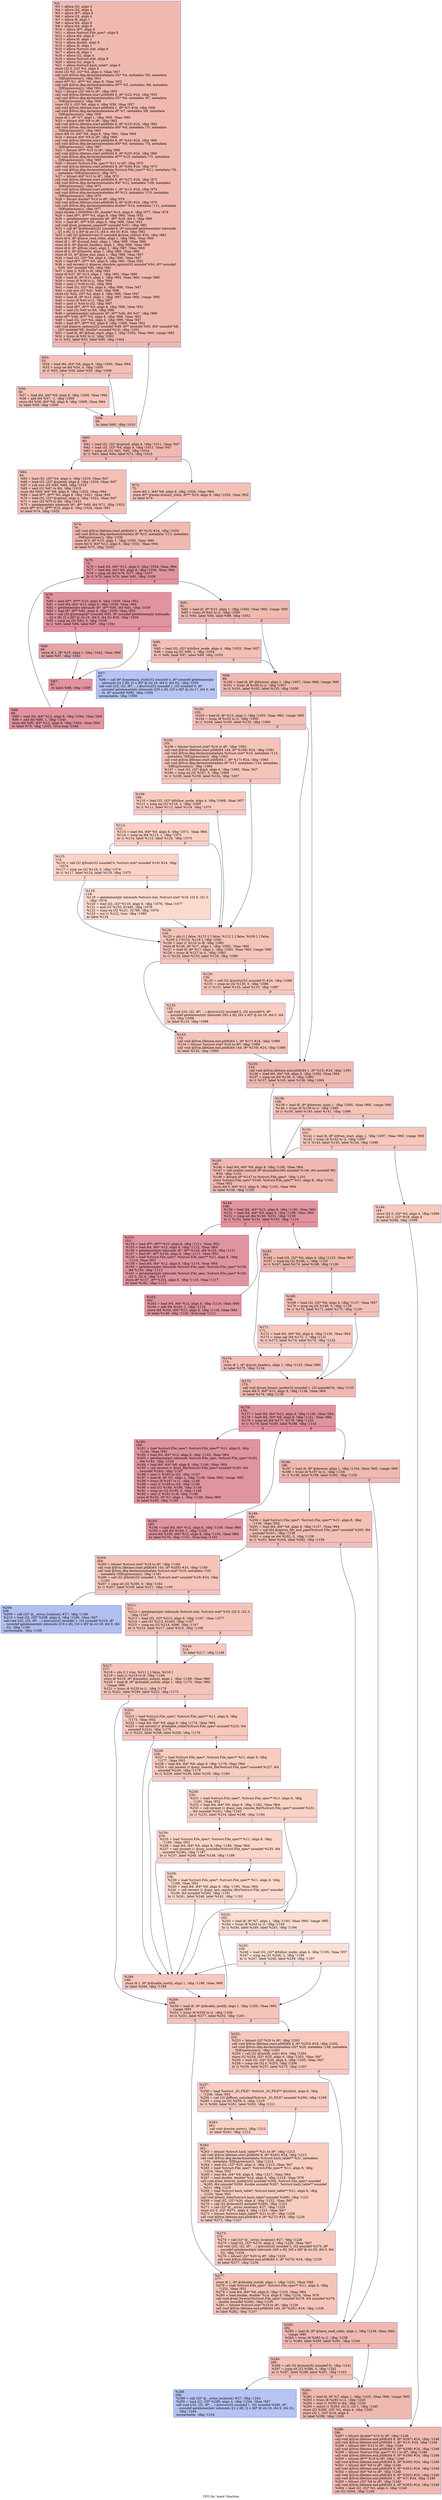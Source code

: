 digraph "CFG for 'main' function" {
	label="CFG for 'main' function";

	Node0xfceec0 [shape=record,color="#3d50c3ff", style=filled, fillcolor="#de614d70",label="{%2:\l  %3 = alloca i32, align 4\l  %4 = alloca i32, align 4\l  %5 = alloca i8**, align 8\l  %6 = alloca i32, align 4\l  %7 = alloca i8, align 1\l  %8 = alloca i64, align 8\l  %9 = alloca i64, align 8\l  %10 = alloca i8**, align 8\l  %11 = alloca %struct.File_spec*, align 8\l  %12 = alloca i64, align 8\l  %13 = alloca i8, align 1\l  %14 = alloca double, align 8\l  %15 = alloca i8, align 1\l  %16 = alloca %struct.stat, align 8\l  %17 = alloca i8, align 1\l  %18 = alloca i32, align 4\l  %19 = alloca %struct.stat, align 8\l  %20 = alloca i32, align 4\l  %21 = alloca %struct.hash_table*, align 8\l  store i32 0, i32* %3, align 4\l  store i32 %0, i32* %4, align 4, !tbaa !947\l  call void @llvm.dbg.declare(metadata i32* %4, metadata !65, metadata\l... !DIExpression()), !dbg !951\l  store i8** %1, i8*** %5, align 8, !tbaa !952\l  call void @llvm.dbg.declare(metadata i8*** %5, metadata !66, metadata\l... !DIExpression()), !dbg !954\l  %22 = bitcast i32* %6 to i8*, !dbg !955\l  call void @llvm.lifetime.start.p0i8(i64 4, i8* %22) #24, !dbg !955\l  call void @llvm.dbg.declare(metadata i32* %6, metadata !67, metadata\l... !DIExpression()), !dbg !956\l  store i32 0, i32* %6, align 4, !dbg !956, !tbaa !957\l  call void @llvm.lifetime.start.p0i8(i64 1, i8* %7) #24, !dbg !958\l  call void @llvm.dbg.declare(metadata i8* %7, metadata !68, metadata\l... !DIExpression()), !dbg !959\l  store i8 1, i8* %7, align 1, !dbg !959, !tbaa !960\l  %23 = bitcast i64* %8 to i8*, !dbg !962\l  call void @llvm.lifetime.start.p0i8(i64 8, i8* %23) #24, !dbg !962\l  call void @llvm.dbg.declare(metadata i64* %8, metadata !70, metadata\l... !DIExpression()), !dbg !963\l  store i64 10, i64* %8, align 8, !dbg !963, !tbaa !964\l  %24 = bitcast i64* %9 to i8*, !dbg !966\l  call void @llvm.lifetime.start.p0i8(i64 8, i8* %24) #24, !dbg !966\l  call void @llvm.dbg.declare(metadata i64* %9, metadata !74, metadata\l... !DIExpression()), !dbg !967\l  %25 = bitcast i8*** %10 to i8*, !dbg !968\l  call void @llvm.lifetime.start.p0i8(i64 8, i8* %25) #24, !dbg !968\l  call void @llvm.dbg.declare(metadata i8*** %10, metadata !75, metadata\l... !DIExpression()), !dbg !969\l  %26 = bitcast %struct.File_spec** %11 to i8*, !dbg !970\l  call void @llvm.lifetime.start.p0i8(i64 8, i8* %26) #24, !dbg !970\l  call void @llvm.dbg.declare(metadata %struct.File_spec** %11, metadata !76,\l... metadata !DIExpression()), !dbg !971\l  %27 = bitcast i64* %12 to i8*, !dbg !972\l  call void @llvm.lifetime.start.p0i8(i64 8, i8* %27) #24, !dbg !972\l  call void @llvm.dbg.declare(metadata i64* %12, metadata !109, metadata\l... !DIExpression()), !dbg !973\l  call void @llvm.lifetime.start.p0i8(i64 1, i8* %13) #24, !dbg !974\l  call void @llvm.dbg.declare(metadata i8* %13, metadata !110, metadata\l... !DIExpression()), !dbg !975\l  %28 = bitcast double* %14 to i8*, !dbg !976\l  call void @llvm.lifetime.start.p0i8(i64 8, i8* %28) #24, !dbg !976\l  call void @llvm.dbg.declare(metadata double* %14, metadata !111, metadata\l... !DIExpression()), !dbg !977\l  store double 1.000000e+00, double* %14, align 8, !dbg !977, !tbaa !978\l  %29 = load i8**, i8*** %5, align 8, !dbg !980, !tbaa !952\l  %30 = getelementptr inbounds i8*, i8** %29, i64 0, !dbg !980\l  %31 = load i8*, i8** %30, align 8, !dbg !980, !tbaa !952\l  call void @set_program_name(i8* noundef %31), !dbg !981\l  %32 = call i8* @setlocale(i32 noundef 6, i8* noundef getelementptr inbounds\l... ([1 x i8], [1 x i8]* @.str.15, i64 0, i64 0)) #24, !dbg !982\l  %33 = call i32 @atexit(void ()* noundef @close_stdout) #24, !dbg !983\l  store i8 0, i8* @have_read_stdin, align 1, !dbg !984, !tbaa !960\l  store i8 1, i8* @count_lines, align 1, !dbg !985, !tbaa !960\l  store i8 0, i8* @print_headers, align 1, !dbg !986, !tbaa !960\l  store i8 0, i8* @from_start, align 1, !dbg !987, !tbaa !960\l  store i8 0, i8* @forever, align 1, !dbg !988, !tbaa !960\l  store i8 10, i8* @line_end, align 1, !dbg !989, !tbaa !957\l  %34 = load i32, i32* %4, align 4, !dbg !990, !tbaa !947\l  %35 = load i8**, i8*** %5, align 8, !dbg !991, !tbaa !952\l  %36 = call zeroext i1 @parse_obsolete_option(i32 noundef %34, i8** noundef\l... %35, i64* noundef %8), !dbg !992\l  %37 = zext i1 %36 to i8, !dbg !993\l  store i8 %37, i8* %13, align 1, !dbg !993, !tbaa !960\l  %38 = load i8, i8* %13, align 1, !dbg !994, !tbaa !960, !range !995\l  %39 = trunc i8 %38 to i1, !dbg !994\l  %40 = zext i1 %39 to i32, !dbg !994\l  %41 = load i32, i32* %4, align 4, !dbg !996, !tbaa !947\l  %42 = sub nsw i32 %41, %40, !dbg !996\l  store i32 %42, i32* %4, align 4, !dbg !996, !tbaa !947\l  %43 = load i8, i8* %13, align 1, !dbg !997, !tbaa !960, !range !995\l  %44 = trunc i8 %43 to i1, !dbg !997\l  %45 = zext i1 %44 to i32, !dbg !997\l  %46 = load i8**, i8*** %5, align 8, !dbg !998, !tbaa !952\l  %47 = sext i32 %45 to i64, !dbg !998\l  %48 = getelementptr inbounds i8*, i8** %46, i64 %47, !dbg !998\l  store i8** %48, i8*** %5, align 8, !dbg !998, !tbaa !952\l  %49 = load i32, i32* %4, align 4, !dbg !999, !tbaa !947\l  %50 = load i8**, i8*** %5, align 8, !dbg !1000, !tbaa !952\l  call void @parse_options(i32 noundef %49, i8** noundef %50, i64* noundef %8,\l... i32* noundef %6, double* noundef %14), !dbg !1001\l  %51 = load i8, i8* @from_start, align 1, !dbg !1002, !tbaa !960, !range !995\l  %52 = trunc i8 %51 to i1, !dbg !1002\l  br i1 %52, label %53, label %60, !dbg !1004\l|{<s0>T|<s1>F}}"];
	Node0xfceec0:s0 -> Node0xfcf150;
	Node0xfceec0:s1 -> Node0xfcf240;
	Node0xfcf150 [shape=record,color="#3d50c3ff", style=filled, fillcolor="#e5705870",label="{%53:\l53:                                               \l  %54 = load i64, i64* %8, align 8, !dbg !1005, !tbaa !964\l  %55 = icmp ne i64 %54, 0, !dbg !1005\l  br i1 %55, label %56, label %59, !dbg !1008\l|{<s0>T|<s1>F}}"];
	Node0xfcf150:s0 -> Node0xfcf1a0;
	Node0xfcf150:s1 -> Node0xfcf1f0;
	Node0xfcf1a0 [shape=record,color="#3d50c3ff", style=filled, fillcolor="#e8765c70",label="{%56:\l56:                                               \l  %57 = load i64, i64* %8, align 8, !dbg !1009, !tbaa !964\l  %58 = add i64 %57, -1, !dbg !1009\l  store i64 %58, i64* %8, align 8, !dbg !1009, !tbaa !964\l  br label %59, !dbg !1009\l}"];
	Node0xfcf1a0 -> Node0xfcf1f0;
	Node0xfcf1f0 [shape=record,color="#3d50c3ff", style=filled, fillcolor="#e5705870",label="{%59:\l59:                                               \l  br label %60, !dbg !1010\l}"];
	Node0xfcf1f0 -> Node0xfcf240;
	Node0xfcf240 [shape=record,color="#3d50c3ff", style=filled, fillcolor="#de614d70",label="{%60:\l60:                                               \l  %61 = load i32, i32* @optind, align 4, !dbg !1011, !tbaa !947\l  %62 = load i32, i32* %4, align 4, !dbg !1013, !tbaa !947\l  %63 = icmp slt i32 %61, %62, !dbg !1014\l  br i1 %63, label %64, label %73, !dbg !1015\l|{<s0>T|<s1>F}}"];
	Node0xfcf240:s0 -> Node0xfcf290;
	Node0xfcf240:s1 -> Node0xfcf2e0;
	Node0xfcf290 [shape=record,color="#3d50c3ff", style=filled, fillcolor="#e5705870",label="{%64:\l64:                                               \l  %65 = load i32, i32* %4, align 4, !dbg !1016, !tbaa !947\l  %66 = load i32, i32* @optind, align 4, !dbg !1018, !tbaa !947\l  %67 = sub nsw i32 %65, %66, !dbg !1019\l  %68 = sext i32 %67 to i64, !dbg !1016\l  store i64 %68, i64* %9, align 8, !dbg !1020, !tbaa !964\l  %69 = load i8**, i8*** %5, align 8, !dbg !1021, !tbaa !952\l  %70 = load i32, i32* @optind, align 4, !dbg !1022, !tbaa !947\l  %71 = sext i32 %70 to i64, !dbg !1023\l  %72 = getelementptr inbounds i8*, i8** %69, i64 %71, !dbg !1023\l  store i8** %72, i8*** %10, align 8, !dbg !1024, !tbaa !952\l  br label %74, !dbg !1025\l}"];
	Node0xfcf290 -> Node0xfcf330;
	Node0xfcf2e0 [shape=record,color="#3d50c3ff", style=filled, fillcolor="#e5705870",label="{%73:\l73:                                               \l  store i64 1, i64* %9, align 8, !dbg !1026, !tbaa !964\l  store i8** @main.dummy_stdin, i8*** %10, align 8, !dbg !1028, !tbaa !952\l  br label %74\l}"];
	Node0xfcf2e0 -> Node0xfcf330;
	Node0xfcf330 [shape=record,color="#3d50c3ff", style=filled, fillcolor="#de614d70",label="{%74:\l74:                                               \l  call void @llvm.lifetime.start.p0i8(i64 1, i8* %15) #24, !dbg !1029\l  call void @llvm.dbg.declare(metadata i8* %15, metadata !113, metadata\l... !DIExpression()), !dbg !1030\l  store i8 0, i8* %15, align 1, !dbg !1030, !tbaa !960\l  store i64 0, i64* %12, align 8, !dbg !1031, !tbaa !964\l  br label %75, !dbg !1033\l}"];
	Node0xfcf330 -> Node0xfcf380;
	Node0xfcf380 [shape=record,color="#b70d28ff", style=filled, fillcolor="#b70d2870",label="{%75:\l75:                                               \l  %76 = load i64, i64* %12, align 8, !dbg !1034, !tbaa !964\l  %77 = load i64, i64* %9, align 8, !dbg !1036, !tbaa !964\l  %78 = icmp ult i64 %76, %77, !dbg !1037\l  br i1 %78, label %79, label %91, !dbg !1038\l|{<s0>T|<s1>F}}"];
	Node0xfcf380:s0 -> Node0xfcf3d0;
	Node0xfcf380:s1 -> Node0xfcf510;
	Node0xfcf3d0 [shape=record,color="#b70d28ff", style=filled, fillcolor="#b70d2870",label="{%79:\l79:                                               \l  %80 = load i8**, i8*** %10, align 8, !dbg !1039, !tbaa !952\l  %81 = load i64, i64* %12, align 8, !dbg !1039, !tbaa !964\l  %82 = getelementptr inbounds i8*, i8** %80, i64 %81, !dbg !1039\l  %83 = load i8*, i8** %82, align 8, !dbg !1039, !tbaa !952\l  %84 = call i32 @strcmp(i8* noundef %83, i8* noundef getelementptr inbounds\l... ([2 x i8], [2 x i8]* @.str.16, i64 0, i64 0)) #25, !dbg !1039\l  %85 = icmp eq i32 %84, 0, !dbg !1039\l  br i1 %85, label %86, label %87, !dbg !1041\l|{<s0>T|<s1>F}}"];
	Node0xfcf3d0:s0 -> Node0xfcf420;
	Node0xfcf3d0:s1 -> Node0xfcf470;
	Node0xfcf420 [shape=record,color="#3d50c3ff", style=filled, fillcolor="#c5333470",label="{%86:\l86:                                               \l  store i8 1, i8* %15, align 1, !dbg !1042, !tbaa !960\l  br label %87, !dbg !1043\l}"];
	Node0xfcf420 -> Node0xfcf470;
	Node0xfcf470 [shape=record,color="#b70d28ff", style=filled, fillcolor="#b70d2870",label="{%87:\l87:                                               \l  br label %88, !dbg !1039\l}"];
	Node0xfcf470 -> Node0xfcf4c0;
	Node0xfcf4c0 [shape=record,color="#b70d28ff", style=filled, fillcolor="#b70d2870",label="{%88:\l88:                                               \l  %89 = load i64, i64* %12, align 8, !dbg !1044, !tbaa !964\l  %90 = add i64 %89, 1, !dbg !1044\l  store i64 %90, i64* %12, align 8, !dbg !1044, !tbaa !964\l  br label %75, !dbg !1045, !llvm.loop !1046\l}"];
	Node0xfcf4c0 -> Node0xfcf380;
	Node0xfcf510 [shape=record,color="#3d50c3ff", style=filled, fillcolor="#de614d70",label="{%91:\l91:                                               \l  %92 = load i8, i8* %15, align 1, !dbg !1050, !tbaa !960, !range !995\l  %93 = trunc i8 %92 to i1, !dbg !1050\l  br i1 %93, label %94, label %99, !dbg !1052\l|{<s0>T|<s1>F}}"];
	Node0xfcf510:s0 -> Node0xfcf560;
	Node0xfcf510:s1 -> Node0xfcf600;
	Node0xfcf560 [shape=record,color="#3d50c3ff", style=filled, fillcolor="#e5705870",label="{%94:\l94:                                               \l  %95 = load i32, i32* @follow_mode, align 4, !dbg !1053, !tbaa !957\l  %96 = icmp eq i32 %95, 1, !dbg !1054\l  br i1 %96, label %97, label %99, !dbg !1055\l|{<s0>T|<s1>F}}"];
	Node0xfcf560:s0 -> Node0xfcf5b0;
	Node0xfcf560:s1 -> Node0xfcf600;
	Node0xfcf5b0 [shape=record,color="#3d50c3ff", style=filled, fillcolor="#5977e370",label="{%97:\l97:                                               \l  %98 = call i8* @quotearg_style(i32 noundef 4, i8* noundef getelementptr\l... inbounds ([2 x i8], [2 x i8]* @.str.16, i64 0, i64 0)), !dbg !1056\l  call void (i32, i32, i8*, ...) @error(i32 noundef 1, i32 noundef 0, i8*\l... noundef getelementptr inbounds ([25 x i8], [25 x i8]* @.str.17, i64 0, i64\l... 0), i8* noundef %98), !dbg !1056\l  unreachable, !dbg !1056\l}"];
	Node0xfcf600 [shape=record,color="#3d50c3ff", style=filled, fillcolor="#de614d70",label="{%99:\l99:                                               \l  %100 = load i8, i8* @forever, align 1, !dbg !1057, !tbaa !960, !range !995\l  %101 = trunc i8 %100 to i1, !dbg !1057\l  br i1 %101, label %102, label %135, !dbg !1058\l|{<s0>T|<s1>F}}"];
	Node0xfcf600:s0 -> Node0xfcf650;
	Node0xfcf600:s1 -> Node0xfcf970;
	Node0xfcf650 [shape=record,color="#3d50c3ff", style=filled, fillcolor="#e5705870",label="{%102:\l102:                                              \l  %103 = load i8, i8* %15, align 1, !dbg !1059, !tbaa !960, !range !995\l  %104 = trunc i8 %103 to i1, !dbg !1059\l  br i1 %104, label %105, label %135, !dbg !1060\l|{<s0>T|<s1>F}}"];
	Node0xfcf650:s0 -> Node0xfcf6a0;
	Node0xfcf650:s1 -> Node0xfcf970;
	Node0xfcf6a0 [shape=record,color="#3d50c3ff", style=filled, fillcolor="#e97a5f70",label="{%105:\l105:                                              \l  %106 = bitcast %struct.stat* %16 to i8*, !dbg !1061\l  call void @llvm.lifetime.start.p0i8(i64 144, i8* %106) #24, !dbg !1061\l  call void @llvm.dbg.declare(metadata %struct.stat* %16, metadata !115,\l... metadata !DIExpression()), !dbg !1062\l  call void @llvm.lifetime.start.p0i8(i64 1, i8* %17) #24, !dbg !1063\l  call void @llvm.dbg.declare(metadata i8* %17, metadata !144, metadata\l... !DIExpression()), !dbg !1064\l  %107 = load i32, i32* @pid, align 4, !dbg !1065, !tbaa !947\l  %108 = icmp eq i32 %107, 0, !dbg !1066\l  br i1 %108, label %109, label %124, !dbg !1067\l|{<s0>T|<s1>F}}"];
	Node0xfcf6a0:s0 -> Node0xfcf6f0;
	Node0xfcf6a0:s1 -> Node0xfcf830;
	Node0xfcf6f0 [shape=record,color="#3d50c3ff", style=filled, fillcolor="#ef886b70",label="{%109:\l109:                                              \l  %110 = load i32, i32* @follow_mode, align 4, !dbg !1068, !tbaa !957\l  %111 = icmp eq i32 %110, 2, !dbg !1069\l  br i1 %111, label %112, label %124, !dbg !1070\l|{<s0>T|<s1>F}}"];
	Node0xfcf6f0:s0 -> Node0xfcf740;
	Node0xfcf6f0:s1 -> Node0xfcf830;
	Node0xfcf740 [shape=record,color="#3d50c3ff", style=filled, fillcolor="#f3947570",label="{%112:\l112:                                              \l  %113 = load i64, i64* %9, align 8, !dbg !1071, !tbaa !964\l  %114 = icmp eq i64 %113, 1, !dbg !1072\l  br i1 %114, label %115, label %124, !dbg !1073\l|{<s0>T|<s1>F}}"];
	Node0xfcf740:s0 -> Node0xfcf790;
	Node0xfcf740:s1 -> Node0xfcf830;
	Node0xfcf790 [shape=record,color="#3d50c3ff", style=filled, fillcolor="#f59c7d70",label="{%115:\l115:                                              \l  %116 = call i32 @fstat(i32 noundef 0, %struct.stat* noundef %16) #24, !dbg\l... !1074\l  %117 = icmp ne i32 %116, 0, !dbg !1074\l  br i1 %117, label %124, label %118, !dbg !1075\l|{<s0>T|<s1>F}}"];
	Node0xfcf790:s0 -> Node0xfcf830;
	Node0xfcf790:s1 -> Node0xfcf7e0;
	Node0xfcf7e0 [shape=record,color="#3d50c3ff", style=filled, fillcolor="#f7ac8e70",label="{%118:\l118:                                              \l  %119 = getelementptr inbounds %struct.stat, %struct.stat* %16, i32 0, i32 3,\l... !dbg !1076\l  %120 = load i32, i32* %119, align 8, !dbg !1076, !tbaa !1077\l  %121 = and i32 %120, 61440, !dbg !1076\l  %122 = icmp eq i32 %121, 32768, !dbg !1076\l  %123 = xor i1 %122, true, !dbg !1080\l  br label %124\l}"];
	Node0xfcf7e0 -> Node0xfcf830;
	Node0xfcf830 [shape=record,color="#3d50c3ff", style=filled, fillcolor="#e97a5f70",label="{%124:\l124:                                              \l  %125 = phi i1 [ false, %115 ], [ false, %112 ], [ false, %109 ], [ false,\l... %105 ], [ %123, %118 ], !dbg !1081\l  %126 = zext i1 %125 to i8, !dbg !1082\l  store i8 %126, i8* %17, align 1, !dbg !1082, !tbaa !960\l  %127 = load i8, i8* %17, align 1, !dbg !1083, !tbaa !960, !range !995\l  %128 = trunc i8 %127 to i1, !dbg !1083\l  br i1 %128, label %133, label %129, !dbg !1085\l|{<s0>T|<s1>F}}"];
	Node0xfcf830:s0 -> Node0xfcf920;
	Node0xfcf830:s1 -> Node0xfcf880;
	Node0xfcf880 [shape=record,color="#3d50c3ff", style=filled, fillcolor="#ed836670",label="{%129:\l129:                                              \l  %130 = call i32 @isatty(i32 noundef 0) #24, !dbg !1086\l  %131 = icmp ne i32 %130, 0, !dbg !1086\l  br i1 %131, label %132, label %133, !dbg !1087\l|{<s0>T|<s1>F}}"];
	Node0xfcf880:s0 -> Node0xfcf8d0;
	Node0xfcf880:s1 -> Node0xfcf920;
	Node0xfcf8d0 [shape=record,color="#3d50c3ff", style=filled, fillcolor="#f08b6e70",label="{%132:\l132:                                              \l  call void (i32, i32, i8*, ...) @error(i32 noundef 0, i32 noundef 0, i8*\l... noundef getelementptr inbounds ([62 x i8], [62 x i8]* @.str.18, i64 0, i64\l... 0)), !dbg !1088\l  br label %133, !dbg !1088\l}"];
	Node0xfcf8d0 -> Node0xfcf920;
	Node0xfcf920 [shape=record,color="#3d50c3ff", style=filled, fillcolor="#e97a5f70",label="{%133:\l133:                                              \l  call void @llvm.lifetime.end.p0i8(i64 1, i8* %17) #24, !dbg !1089\l  %134 = bitcast %struct.stat* %16 to i8*, !dbg !1089\l  call void @llvm.lifetime.end.p0i8(i64 144, i8* %134) #24, !dbg !1089\l  br label %135, !dbg !1090\l}"];
	Node0xfcf920 -> Node0xfcf970;
	Node0xfcf970 [shape=record,color="#3d50c3ff", style=filled, fillcolor="#de614d70",label="{%135:\l135:                                              \l  call void @llvm.lifetime.end.p0i8(i64 1, i8* %15) #24, !dbg !1091\l  %136 = load i64, i64* %8, align 8, !dbg !1092, !tbaa !964\l  %137 = icmp ne i64 %136, 0, !dbg !1092\l  br i1 %137, label %145, label %138, !dbg !1094\l|{<s0>T|<s1>F}}"];
	Node0xfcf970:s0 -> Node0xfcfab0;
	Node0xfcf970:s1 -> Node0xfcf9c0;
	Node0xfcf9c0 [shape=record,color="#3d50c3ff", style=filled, fillcolor="#e8765c70",label="{%138:\l138:                                              \l  %139 = load i8, i8* @forever, align 1, !dbg !1095, !tbaa !960, !range !995\l  %140 = trunc i8 %139 to i1, !dbg !1095\l  br i1 %140, label %145, label %141, !dbg !1096\l|{<s0>T|<s1>F}}"];
	Node0xfcf9c0:s0 -> Node0xfcfab0;
	Node0xfcf9c0:s1 -> Node0xfcfa10;
	Node0xfcfa10 [shape=record,color="#3d50c3ff", style=filled, fillcolor="#ec7f6370",label="{%141:\l141:                                              \l  %142 = load i8, i8* @from_start, align 1, !dbg !1097, !tbaa !960, !range !995\l  %143 = trunc i8 %142 to i1, !dbg !1097\l  br i1 %143, label %145, label %144, !dbg !1098\l|{<s0>T|<s1>F}}"];
	Node0xfcfa10:s0 -> Node0xfcfab0;
	Node0xfcfa10:s1 -> Node0xfcfa60;
	Node0xfcfa60 [shape=record,color="#3d50c3ff", style=filled, fillcolor="#ef886b70",label="{%144:\l144:                                              \l  store i32 0, i32* %3, align 4, !dbg !1099\l  store i32 1, i32* %18, align 4\l  br label %296, !dbg !1099\l}"];
	Node0xfcfa60 -> Node0xfd0690;
	Node0xfcfab0 [shape=record,color="#3d50c3ff", style=filled, fillcolor="#de614d70",label="{%145:\l145:                                              \l  %146 = load i64, i64* %9, align 8, !dbg !1100, !tbaa !964\l  %147 = call noalias nonnull i8* @xnmalloc(i64 noundef %146, i64 noundef 96)\l... #26, !dbg !1101\l  %148 = bitcast i8* %147 to %struct.File_spec*, !dbg !1101\l  store %struct.File_spec* %148, %struct.File_spec** %11, align 8, !dbg !1102,\l... !tbaa !952\l  store i64 0, i64* %12, align 8, !dbg !1103, !tbaa !964\l  br label %149, !dbg !1105\l}"];
	Node0xfcfab0 -> Node0xfcfb00;
	Node0xfcfb00 [shape=record,color="#b70d28ff", style=filled, fillcolor="#b70d2870",label="{%149:\l149:                                              \l  %150 = load i64, i64* %12, align 8, !dbg !1106, !tbaa !964\l  %151 = load i64, i64* %9, align 8, !dbg !1108, !tbaa !964\l  %152 = icmp ult i64 %150, %151, !dbg !1109\l  br i1 %152, label %153, label %165, !dbg !1110\l|{<s0>T|<s1>F}}"];
	Node0xfcfb00:s0 -> Node0xfcfb50;
	Node0xfcfb00:s1 -> Node0xfcfbf0;
	Node0xfcfb50 [shape=record,color="#b70d28ff", style=filled, fillcolor="#b70d2870",label="{%153:\l153:                                              \l  %154 = load i8**, i8*** %10, align 8, !dbg !1111, !tbaa !952\l  %155 = load i64, i64* %12, align 8, !dbg !1112, !tbaa !964\l  %156 = getelementptr inbounds i8*, i8** %154, i64 %155, !dbg !1111\l  %157 = load i8*, i8** %156, align 8, !dbg !1111, !tbaa !952\l  %158 = load %struct.File_spec*, %struct.File_spec** %11, align 8, !dbg\l... !1113, !tbaa !952\l  %159 = load i64, i64* %12, align 8, !dbg !1114, !tbaa !964\l  %160 = getelementptr inbounds %struct.File_spec, %struct.File_spec* %158,\l... i64 %159, !dbg !1113\l  %161 = getelementptr inbounds %struct.File_spec, %struct.File_spec* %160,\l... i32 0, i32 0, !dbg !1115\l  store i8* %157, i8** %161, align 8, !dbg !1116, !tbaa !1117\l  br label %162, !dbg !1113\l}"];
	Node0xfcfb50 -> Node0xfcfba0;
	Node0xfcfba0 [shape=record,color="#b70d28ff", style=filled, fillcolor="#b70d2870",label="{%162:\l162:                                              \l  %163 = load i64, i64* %12, align 8, !dbg !1119, !tbaa !964\l  %164 = add i64 %163, 1, !dbg !1119\l  store i64 %164, i64* %12, align 8, !dbg !1119, !tbaa !964\l  br label %149, !dbg !1120, !llvm.loop !1121\l}"];
	Node0xfcfba0 -> Node0xfcfb00;
	Node0xfcfbf0 [shape=record,color="#3d50c3ff", style=filled, fillcolor="#de614d70",label="{%165:\l165:                                              \l  %166 = load i32, i32* %6, align 4, !dbg !1123, !tbaa !957\l  %167 = icmp eq i32 %166, 1, !dbg !1125\l  br i1 %167, label %174, label %168, !dbg !1126\l|{<s0>T|<s1>F}}"];
	Node0xfcfbf0:s0 -> Node0xfcfce0;
	Node0xfcfbf0:s1 -> Node0xfcfc40;
	Node0xfcfc40 [shape=record,color="#3d50c3ff", style=filled, fillcolor="#e5705870",label="{%168:\l168:                                              \l  %169 = load i32, i32* %6, align 4, !dbg !1127, !tbaa !957\l  %170 = icmp eq i32 %169, 0, !dbg !1128\l  br i1 %170, label %171, label %175, !dbg !1129\l|{<s0>T|<s1>F}}"];
	Node0xfcfc40:s0 -> Node0xfcfc90;
	Node0xfcfc40:s1 -> Node0xfcfd30;
	Node0xfcfc90 [shape=record,color="#3d50c3ff", style=filled, fillcolor="#ec7f6370",label="{%171:\l171:                                              \l  %172 = load i64, i64* %9, align 8, !dbg !1130, !tbaa !964\l  %173 = icmp ugt i64 %172, 1, !dbg !1131\l  br i1 %173, label %174, label %175, !dbg !1132\l|{<s0>T|<s1>F}}"];
	Node0xfcfc90:s0 -> Node0xfcfce0;
	Node0xfcfc90:s1 -> Node0xfcfd30;
	Node0xfcfce0 [shape=record,color="#3d50c3ff", style=filled, fillcolor="#e36c5570",label="{%174:\l174:                                              \l  store i8 1, i8* @print_headers, align 1, !dbg !1133, !tbaa !960\l  br label %175, !dbg !1134\l}"];
	Node0xfcfce0 -> Node0xfcfd30;
	Node0xfcfd30 [shape=record,color="#3d50c3ff", style=filled, fillcolor="#de614d70",label="{%175:\l175:                                              \l  call void @xset_binary_mode(i32 noundef 1, i32 noundef 0), !dbg !1135\l  store i64 0, i64* %12, align 8, !dbg !1136, !tbaa !964\l  br label %176, !dbg !1138\l}"];
	Node0xfcfd30 -> Node0xfcfd80;
	Node0xfcfd80 [shape=record,color="#b70d28ff", style=filled, fillcolor="#b70d2870",label="{%176:\l176:                                              \l  %177 = load i64, i64* %12, align 8, !dbg !1139, !tbaa !964\l  %178 = load i64, i64* %9, align 8, !dbg !1141, !tbaa !964\l  %179 = icmp ult i64 %177, %178, !dbg !1142\l  br i1 %179, label %180, label %196, !dbg !1143\l|{<s0>T|<s1>F}}"];
	Node0xfcfd80:s0 -> Node0xfcfdd0;
	Node0xfcfd80:s1 -> Node0xfcfe70;
	Node0xfcfdd0 [shape=record,color="#b70d28ff", style=filled, fillcolor="#b70d2870",label="{%180:\l180:                                              \l  %181 = load %struct.File_spec*, %struct.File_spec** %11, align 8, !dbg\l... !1144, !tbaa !952\l  %182 = load i64, i64* %12, align 8, !dbg !1145, !tbaa !964\l  %183 = getelementptr inbounds %struct.File_spec, %struct.File_spec* %181,\l... i64 %182, !dbg !1144\l  %184 = load i64, i64* %8, align 8, !dbg !1146, !tbaa !964\l  %185 = call zeroext i1 @tail_file(%struct.File_spec* noundef %183, i64\l... noundef %184), !dbg !1147\l  %186 = zext i1 %185 to i32, !dbg !1147\l  %187 = load i8, i8* %7, align 1, !dbg !1148, !tbaa !960, !range !995\l  %188 = trunc i8 %187 to i1, !dbg !1148\l  %189 = zext i1 %188 to i32, !dbg !1148\l  %190 = and i32 %189, %186, !dbg !1148\l  %191 = icmp ne i32 %190, 0, !dbg !1148\l  %192 = zext i1 %191 to i8, !dbg !1148\l  store i8 %192, i8* %7, align 1, !dbg !1148, !tbaa !960\l  br label %193, !dbg !1149\l}"];
	Node0xfcfdd0 -> Node0xfcfe20;
	Node0xfcfe20 [shape=record,color="#b70d28ff", style=filled, fillcolor="#b70d2870",label="{%193:\l193:                                              \l  %194 = load i64, i64* %12, align 8, !dbg !1150, !tbaa !964\l  %195 = add i64 %194, 1, !dbg !1150\l  store i64 %195, i64* %12, align 8, !dbg !1150, !tbaa !964\l  br label %176, !dbg !1151, !llvm.loop !1152\l}"];
	Node0xfcfe20 -> Node0xfcfd80;
	Node0xfcfe70 [shape=record,color="#3d50c3ff", style=filled, fillcolor="#de614d70",label="{%196:\l196:                                              \l  %197 = load i8, i8* @forever, align 1, !dbg !1154, !tbaa !960, !range !995\l  %198 = trunc i8 %197 to i1, !dbg !1154\l  br i1 %198, label %199, label %282, !dbg !1155\l|{<s0>T|<s1>F}}"];
	Node0xfcfe70:s0 -> Node0xfcfec0;
	Node0xfcfe70:s1 -> Node0xfd0550;
	Node0xfcfec0 [shape=record,color="#3d50c3ff", style=filled, fillcolor="#e5705870",label="{%199:\l199:                                              \l  %200 = load %struct.File_spec*, %struct.File_spec** %11, align 8, !dbg\l... !1156, !tbaa !952\l  %201 = load i64, i64* %9, align 8, !dbg !1157, !tbaa !964\l  %202 = call i64 @ignore_fifo_and_pipe(%struct.File_spec* noundef %200, i64\l... noundef %201), !dbg !1158\l  %203 = icmp ne i64 %202, 0, !dbg !1158\l  br i1 %203, label %204, label %282, !dbg !1159\l|{<s0>T|<s1>F}}"];
	Node0xfcfec0:s0 -> Node0xfcff10;
	Node0xfcfec0:s1 -> Node0xfd0550;
	Node0xfcff10 [shape=record,color="#3d50c3ff", style=filled, fillcolor="#e97a5f70",label="{%204:\l204:                                              \l  %205 = bitcast %struct.stat* %19 to i8*, !dbg !1160\l  call void @llvm.lifetime.start.p0i8(i64 144, i8* %205) #24, !dbg !1160\l  call void @llvm.dbg.declare(metadata %struct.stat* %19, metadata !145,\l... metadata !DIExpression()), !dbg !1161\l  %206 = call i32 @fstat(i32 noundef 1, %struct.stat* noundef %19) #24, !dbg\l... !1162\l  %207 = icmp slt i32 %206, 0, !dbg !1164\l  br i1 %207, label %208, label %211, !dbg !1165\l|{<s0>T|<s1>F}}"];
	Node0xfcff10:s0 -> Node0xfcff60;
	Node0xfcff10:s1 -> Node0xfcffb0;
	Node0xfcff60 [shape=record,color="#3d50c3ff", style=filled, fillcolor="#536edd70",label="{%208:\l208:                                              \l  %209 = call i32* @__errno_location() #27, !dbg !1166\l  %210 = load i32, i32* %209, align 4, !dbg !1166, !tbaa !947\l  call void (i32, i32, i8*, ...) @error(i32 noundef 1, i32 noundef %210, i8*\l... noundef getelementptr inbounds ([16 x i8], [16 x i8]* @.str.19, i64 0, i64\l... 0)), !dbg !1166\l  unreachable, !dbg !1166\l}"];
	Node0xfcffb0 [shape=record,color="#3d50c3ff", style=filled, fillcolor="#e97a5f70",label="{%211:\l211:                                              \l  %212 = getelementptr inbounds %struct.stat, %struct.stat* %19, i32 0, i32 3,\l... !dbg !1167\l  %213 = load i32, i32* %212, align 8, !dbg !1167, !tbaa !1077\l  %214 = and i32 %213, 61440, !dbg !1167\l  %215 = icmp eq i32 %214, 4096, !dbg !1167\l  br i1 %215, label %217, label %216, !dbg !1168\l|{<s0>T|<s1>F}}"];
	Node0xfcffb0:s0 -> Node0xfd0050;
	Node0xfcffb0:s1 -> Node0xfd0000;
	Node0xfd0000 [shape=record,color="#3d50c3ff", style=filled, fillcolor="#ed836670",label="{%216:\l216:                                              \l  br label %217, !dbg !1168\l}"];
	Node0xfd0000 -> Node0xfd0050;
	Node0xfd0050 [shape=record,color="#3d50c3ff", style=filled, fillcolor="#e97a5f70",label="{%217:\l217:                                              \l  %218 = phi i1 [ true, %211 ], [ false, %216 ]\l  %219 = zext i1 %218 to i8, !dbg !1169\l  store i8 %219, i8* @monitor_output, align 1, !dbg !1169, !tbaa !960\l  %220 = load i8, i8* @disable_inotify, align 1, !dbg !1170, !tbaa !960,\l... !range !995\l  %221 = trunc i8 %220 to i1, !dbg !1170\l  br i1 %221, label %249, label %222, !dbg !1172\l|{<s0>T|<s1>F}}"];
	Node0xfd0050:s0 -> Node0xfd0320;
	Node0xfd0050:s1 -> Node0xfd00a0;
	Node0xfd00a0 [shape=record,color="#3d50c3ff", style=filled, fillcolor="#ed836670",label="{%222:\l222:                                              \l  %223 = load %struct.File_spec*, %struct.File_spec** %11, align 8, !dbg\l... !1173, !tbaa !952\l  %224 = load i64, i64* %9, align 8, !dbg !1174, !tbaa !964\l  %225 = call zeroext i1 @tailable_stdin(%struct.File_spec* noundef %223, i64\l... noundef %224), !dbg !1175\l  br i1 %225, label %248, label %226, !dbg !1176\l|{<s0>T|<s1>F}}"];
	Node0xfd00a0:s0 -> Node0xfd02d0;
	Node0xfd00a0:s1 -> Node0xfd00f0;
	Node0xfd00f0 [shape=record,color="#3d50c3ff", style=filled, fillcolor="#f08b6e70",label="{%226:\l226:                                              \l  %227 = load %struct.File_spec*, %struct.File_spec** %11, align 8, !dbg\l... !1177, !tbaa !952\l  %228 = load i64, i64* %9, align 8, !dbg !1178, !tbaa !964\l  %229 = call zeroext i1 @any_remote_file(%struct.File_spec* noundef %227, i64\l... noundef %228), !dbg !1179\l  br i1 %229, label %248, label %230, !dbg !1180\l|{<s0>T|<s1>F}}"];
	Node0xfd00f0:s0 -> Node0xfd02d0;
	Node0xfd00f0:s1 -> Node0xfd0140;
	Node0xfd0140 [shape=record,color="#3d50c3ff", style=filled, fillcolor="#f4987a70",label="{%230:\l230:                                              \l  %231 = load %struct.File_spec*, %struct.File_spec** %11, align 8, !dbg\l... !1181, !tbaa !952\l  %232 = load i64, i64* %9, align 8, !dbg !1182, !tbaa !964\l  %233 = call zeroext i1 @any_non_remote_file(%struct.File_spec* noundef %231,\l... i64 noundef %232), !dbg !1183\l  br i1 %233, label %234, label %248, !dbg !1184\l|{<s0>T|<s1>F}}"];
	Node0xfd0140:s0 -> Node0xfd0190;
	Node0xfd0140:s1 -> Node0xfd02d0;
	Node0xfd0190 [shape=record,color="#3d50c3ff", style=filled, fillcolor="#f5a08170",label="{%234:\l234:                                              \l  %235 = load %struct.File_spec*, %struct.File_spec** %11, align 8, !dbg\l... !1185, !tbaa !952\l  %236 = load i64, i64* %9, align 8, !dbg !1186, !tbaa !964\l  %237 = call zeroext i1 @any_symlinks(%struct.File_spec* noundef %235, i64\l... noundef %236), !dbg !1187\l  br i1 %237, label %248, label %238, !dbg !1188\l|{<s0>T|<s1>F}}"];
	Node0xfd0190:s0 -> Node0xfd02d0;
	Node0xfd0190:s1 -> Node0xfd01e0;
	Node0xfd01e0 [shape=record,color="#3d50c3ff", style=filled, fillcolor="#f7ac8e70",label="{%238:\l238:                                              \l  %239 = load %struct.File_spec*, %struct.File_spec** %11, align 8, !dbg\l... !1189, !tbaa !952\l  %240 = load i64, i64* %9, align 8, !dbg !1190, !tbaa !964\l  %241 = call zeroext i1 @any_non_regular_fifo(%struct.File_spec* noundef\l... %239, i64 noundef %240), !dbg !1191\l  br i1 %241, label %248, label %242, !dbg !1192\l|{<s0>T|<s1>F}}"];
	Node0xfd01e0:s0 -> Node0xfd02d0;
	Node0xfd01e0:s1 -> Node0xfd0230;
	Node0xfd0230 [shape=record,color="#3d50c3ff", style=filled, fillcolor="#f7b39670",label="{%242:\l242:                                              \l  %243 = load i8, i8* %7, align 1, !dbg !1193, !tbaa !960, !range !995\l  %244 = trunc i8 %243 to i1, !dbg !1193\l  br i1 %244, label %249, label %245, !dbg !1194\l|{<s0>T|<s1>F}}"];
	Node0xfd0230:s0 -> Node0xfd0320;
	Node0xfd0230:s1 -> Node0xfd0280;
	Node0xfd0280 [shape=record,color="#3d50c3ff", style=filled, fillcolor="#f7bca170",label="{%245:\l245:                                              \l  %246 = load i32, i32* @follow_mode, align 4, !dbg !1195, !tbaa !957\l  %247 = icmp eq i32 %246, 2, !dbg !1196\l  br i1 %247, label %248, label %249, !dbg !1197\l|{<s0>T|<s1>F}}"];
	Node0xfd0280:s0 -> Node0xfd02d0;
	Node0xfd0280:s1 -> Node0xfd0320;
	Node0xfd02d0 [shape=record,color="#3d50c3ff", style=filled, fillcolor="#ed836670",label="{%248:\l248:                                              \l  store i8 1, i8* @disable_inotify, align 1, !dbg !1198, !tbaa !960\l  br label %249, !dbg !1199\l}"];
	Node0xfd02d0 -> Node0xfd0320;
	Node0xfd0320 [shape=record,color="#3d50c3ff", style=filled, fillcolor="#e97a5f70",label="{%249:\l249:                                              \l  %250 = load i8, i8* @disable_inotify, align 1, !dbg !1200, !tbaa !960,\l... !range !995\l  %251 = trunc i8 %250 to i1, !dbg !1200\l  br i1 %251, label %277, label %252, !dbg !1201\l|{<s0>T|<s1>F}}"];
	Node0xfd0320:s0 -> Node0xfd0500;
	Node0xfd0320:s1 -> Node0xfd0370;
	Node0xfd0370 [shape=record,color="#3d50c3ff", style=filled, fillcolor="#ed836670",label="{%252:\l252:                                              \l  %253 = bitcast i32* %20 to i8*, !dbg !1202\l  call void @llvm.lifetime.start.p0i8(i64 4, i8* %253) #24, !dbg !1202\l  call void @llvm.dbg.declare(metadata i32* %20, metadata !148, metadata\l... !DIExpression()), !dbg !1203\l  %254 = call i32 @inotify_init() #24, !dbg !1204\l  store i32 %254, i32* %20, align 4, !dbg !1203, !tbaa !947\l  %255 = load i32, i32* %20, align 4, !dbg !1205, !tbaa !947\l  %256 = icmp sle i32 0, %255, !dbg !1206\l  br i1 %256, label %257, label %273, !dbg !1207\l|{<s0>T|<s1>F}}"];
	Node0xfd0370:s0 -> Node0xfd03c0;
	Node0xfd0370:s1 -> Node0xfd04b0;
	Node0xfd03c0 [shape=record,color="#3d50c3ff", style=filled, fillcolor="#f08b6e70",label="{%257:\l257:                                              \l  %258 = load %struct._IO_FILE*, %struct._IO_FILE** @stdout, align 8, !dbg\l... !1208, !tbaa !952\l  %259 = call i32 @fflush_unlocked(%struct._IO_FILE* noundef %258), !dbg !1208\l  %260 = icmp ne i32 %259, 0, !dbg !1210\l  br i1 %260, label %261, label %262, !dbg !1211\l|{<s0>T|<s1>F}}"];
	Node0xfd03c0:s0 -> Node0xfd0410;
	Node0xfd03c0:s1 -> Node0xfd0460;
	Node0xfd0410 [shape=record,color="#3d50c3ff", style=filled, fillcolor="#f3947570",label="{%261:\l261:                                              \l  call void @write_error(), !dbg !1212\l  br label %262, !dbg !1212\l}"];
	Node0xfd0410 -> Node0xfd0460;
	Node0xfd0460 [shape=record,color="#3d50c3ff", style=filled, fillcolor="#f08b6e70",label="{%262:\l262:                                              \l  %263 = bitcast %struct.hash_table** %21 to i8*, !dbg !1213\l  call void @llvm.lifetime.start.p0i8(i64 8, i8* %263) #24, !dbg !1213\l  call void @llvm.dbg.declare(metadata %struct.hash_table** %21, metadata\l... !151, metadata !DIExpression()), !dbg !1214\l  %264 = load i32, i32* %20, align 4, !dbg !1215, !tbaa !947\l  %265 = load %struct.File_spec*, %struct.File_spec** %11, align 8, !dbg\l... !1216, !tbaa !952\l  %266 = load i64, i64* %9, align 8, !dbg !1217, !tbaa !964\l  %267 = load double, double* %14, align 8, !dbg !1218, !tbaa !978\l  call void @tail_forever_inotify(i32 noundef %264, %struct.File_spec* noundef\l... %265, i64 noundef %266, double noundef %267, %struct.hash_table** noundef\l... %21), !dbg !1219\l  %268 = load %struct.hash_table*, %struct.hash_table** %21, align 8, !dbg\l... !1220, !tbaa !952\l  call void @hash_free(%struct.hash_table* noundef %268), !dbg !1221\l  %269 = load i32, i32* %20, align 4, !dbg !1222, !tbaa !947\l  %270 = call i32 @close(i32 noundef %269), !dbg !1223\l  %271 = call i32* @__errno_location() #27, !dbg !1224\l  store i32 0, i32* %271, align 4, !dbg !1225, !tbaa !947\l  %272 = bitcast %struct.hash_table** %21 to i8*, !dbg !1226\l  call void @llvm.lifetime.end.p0i8(i64 8, i8* %272) #24, !dbg !1226\l  br label %273, !dbg !1227\l}"];
	Node0xfd0460 -> Node0xfd04b0;
	Node0xfd04b0 [shape=record,color="#3d50c3ff", style=filled, fillcolor="#ed836670",label="{%273:\l273:                                              \l  %274 = call i32* @__errno_location() #27, !dbg !1228\l  %275 = load i32, i32* %274, align 4, !dbg !1228, !tbaa !947\l  call void (i32, i32, i8*, ...) @error(i32 noundef 0, i32 noundef %275, i8*\l... noundef getelementptr inbounds ([45 x i8], [45 x i8]* @.str.20, i64 0, i64\l... 0)), !dbg !1228\l  %276 = bitcast i32* %20 to i8*, !dbg !1229\l  call void @llvm.lifetime.end.p0i8(i64 4, i8* %276) #24, !dbg !1229\l  br label %277, !dbg !1230\l}"];
	Node0xfd04b0 -> Node0xfd0500;
	Node0xfd0500 [shape=record,color="#3d50c3ff", style=filled, fillcolor="#e97a5f70",label="{%277:\l277:                                              \l  store i8 1, i8* @disable_inotify, align 1, !dbg !1231, !tbaa !960\l  %278 = load %struct.File_spec*, %struct.File_spec** %11, align 8, !dbg\l... !1232, !tbaa !952\l  %279 = load i64, i64* %9, align 8, !dbg !1233, !tbaa !964\l  %280 = load double, double* %14, align 8, !dbg !1234, !tbaa !978\l  call void @tail_forever(%struct.File_spec* noundef %278, i64 noundef %279,\l... double noundef %280), !dbg !1235\l  %281 = bitcast %struct.stat* %19 to i8*, !dbg !1236\l  call void @llvm.lifetime.end.p0i8(i64 144, i8* %281) #24, !dbg !1236\l  br label %282, !dbg !1237\l}"];
	Node0xfd0500 -> Node0xfd0550;
	Node0xfd0550 [shape=record,color="#3d50c3ff", style=filled, fillcolor="#de614d70",label="{%282:\l282:                                              \l  %283 = load i8, i8* @have_read_stdin, align 1, !dbg !1238, !tbaa !960,\l... !range !995\l  %284 = trunc i8 %283 to i1, !dbg !1238\l  br i1 %284, label %285, label %291, !dbg !1240\l|{<s0>T|<s1>F}}"];
	Node0xfd0550:s0 -> Node0xfd05a0;
	Node0xfd0550:s1 -> Node0xfd0640;
	Node0xfd05a0 [shape=record,color="#3d50c3ff", style=filled, fillcolor="#e5705870",label="{%285:\l285:                                              \l  %286 = call i32 @close(i32 noundef 0), !dbg !1241\l  %287 = icmp slt i32 %286, 0, !dbg !1242\l  br i1 %287, label %288, label %291, !dbg !1243\l|{<s0>T|<s1>F}}"];
	Node0xfd05a0:s0 -> Node0xfd05f0;
	Node0xfd05a0:s1 -> Node0xfd0640;
	Node0xfd05f0 [shape=record,color="#3d50c3ff", style=filled, fillcolor="#5977e370",label="{%288:\l288:                                              \l  %289 = call i32* @__errno_location() #27, !dbg !1244\l  %290 = load i32, i32* %289, align 4, !dbg !1244, !tbaa !947\l  call void (i32, i32, i8*, ...) @error(i32 noundef 1, i32 noundef %290, i8*\l... noundef getelementptr inbounds ([2 x i8], [2 x i8]* @.str.16, i64 0, i64 0)),\l... !dbg !1244\l  unreachable, !dbg !1244\l}"];
	Node0xfd0640 [shape=record,color="#3d50c3ff", style=filled, fillcolor="#de614d70",label="{%291:\l291:                                              \l  %292 = load i8, i8* %7, align 1, !dbg !1245, !tbaa !960, !range !995\l  %293 = trunc i8 %292 to i1, !dbg !1245\l  %294 = zext i1 %293 to i64, !dbg !1245\l  %295 = select i1 %293, i32 0, i32 1, !dbg !1245\l  store i32 %295, i32* %3, align 4, !dbg !1245\l  store i32 1, i32* %18, align 4\l  br label %296, !dbg !1245\l}"];
	Node0xfd0640 -> Node0xfd0690;
	Node0xfd0690 [shape=record,color="#3d50c3ff", style=filled, fillcolor="#de614d70",label="{%296:\l296:                                              \l  %297 = bitcast double* %14 to i8*, !dbg !1246\l  call void @llvm.lifetime.end.p0i8(i64 8, i8* %297) #24, !dbg !1246\l  call void @llvm.lifetime.end.p0i8(i64 1, i8* %13) #24, !dbg !1246\l  %298 = bitcast i64* %12 to i8*, !dbg !1246\l  call void @llvm.lifetime.end.p0i8(i64 8, i8* %298) #24, !dbg !1246\l  %299 = bitcast %struct.File_spec** %11 to i8*, !dbg !1246\l  call void @llvm.lifetime.end.p0i8(i64 8, i8* %299) #24, !dbg !1246\l  %300 = bitcast i8*** %10 to i8*, !dbg !1246\l  call void @llvm.lifetime.end.p0i8(i64 8, i8* %300) #24, !dbg !1246\l  %301 = bitcast i64* %9 to i8*, !dbg !1246\l  call void @llvm.lifetime.end.p0i8(i64 8, i8* %301) #24, !dbg !1246\l  %302 = bitcast i64* %8 to i8*, !dbg !1246\l  call void @llvm.lifetime.end.p0i8(i64 8, i8* %302) #24, !dbg !1246\l  call void @llvm.lifetime.end.p0i8(i64 1, i8* %7) #24, !dbg !1246\l  %303 = bitcast i32* %6 to i8*, !dbg !1246\l  call void @llvm.lifetime.end.p0i8(i64 4, i8* %303) #24, !dbg !1246\l  %304 = load i32, i32* %3, align 4, !dbg !1246\l  ret i32 %304, !dbg !1246\l}"];
}
